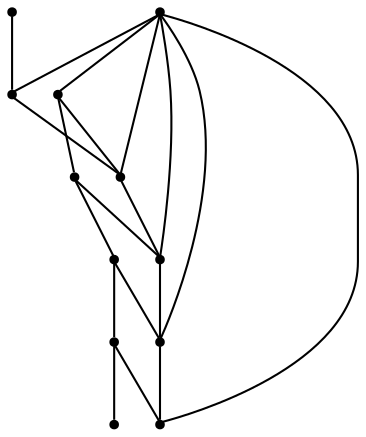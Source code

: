 graph {
  node [shape=point,comment="{\"directed\":false,\"doi\":\"10.1007/978-3-030-92931-2_1\",\"figure\":\"6 (1)\"}"]

  v0 [pos="1587.8446310954932,599.5049753051206"]
  v1 [pos="1587.8446310954932,674.2868358959122"]
  v2 [pos="1587.8446310954935,749.0685693114269"]
  v3 [pos="1587.8446310954935,823.8504299022184"]
  v4 [pos="1587.8446310954932,898.6322904930098"]
  v5 [pos="1587.8446310954932,973.4140239085245"]
  v6 [pos="1277.886958685796,599.5049753051208"]
  v7 [pos="1277.886958685796,674.2868358959122"]
  v8 [pos="1277.886958685796,749.0685693114269"]
  v9 [pos="1277.886958685796,823.8504299022184"]
  v10 [pos="1277.886958685796,898.6322904930098"]
  v11 [pos="1277.886958685796,973.4140239085245"]

  v11 -- v0 [id="-2",pos="1277.886958685796,973.4140239085245 1587.8446310954932,599.5049753051206 1587.8446310954932,599.5049753051206 1587.8446310954932,599.5049753051206"]
  v11 -- v10 [id="-3",pos="1277.886958685796,973.4140239085245 1277.886958685796,898.6322904930098 1277.886958685796,898.6322904930098 1277.886958685796,898.6322904930098"]
  v10 -- v9 [id="-4",pos="1277.886958685796,898.6322904930098 1277.886958685796,823.8504299022184 1277.886958685796,823.8504299022184 1277.886958685796,823.8504299022184"]
  v9 -- v8 [id="-5",pos="1277.886958685796,823.8504299022184 1277.886958685796,749.0685693114269 1277.886958685796,749.0685693114269 1277.886958685796,749.0685693114269"]
  v8 -- v7 [id="-6",pos="1277.886958685796,749.0685693114269 1277.886958685796,674.2868358959122 1277.886958685796,674.2868358959122 1277.886958685796,674.2868358959122"]
  v7 -- v6 [id="-7",pos="1277.886958685796,674.2868358959122 1277.886958685796,599.5049753051208 1277.886958685796,599.5049753051208 1277.886958685796,599.5049753051208"]
  v11 -- v2 [id="-9",pos="1277.886958685796,973.4140239085245 1587.8446310954935,749.0685693114269 1587.8446310954935,749.0685693114269 1587.8446310954935,749.0685693114269"]
  v11 -- v3 [id="-10",pos="1277.886958685796,973.4140239085245 1587.8446310954935,823.8504299022184 1587.8446310954935,823.8504299022184 1587.8446310954935,823.8504299022184"]
  v11 -- v4 [id="-11",pos="1277.886958685796,973.4140239085245 1587.8446310954932,898.6322904930098 1587.8446310954932,898.6322904930098 1587.8446310954932,898.6322904930098"]
  v11 -- v1 [id="-12",pos="1277.886958685796,973.4140239085245 1587.8446310954932,674.2868358959122 1587.8446310954932,674.2868358959122 1587.8446310954932,674.2868358959122"]
  v10 -- v3 [id="-13",pos="1277.886958685796,898.6322904930098 1587.8446310954935,823.8504299022184 1587.8446310954935,823.8504299022184 1587.8446310954935,823.8504299022184"]
  v9 -- v2 [id="-15",pos="1277.886958685796,823.8504299022184 1587.8446310954935,749.0685693114269 1587.8446310954935,749.0685693114269 1587.8446310954935,749.0685693114269"]
  v8 -- v1 [id="-17",pos="1277.886958685796,749.0685693114269 1587.8446310954932,674.2868358959122 1587.8446310954932,674.2868358959122 1587.8446310954932,674.2868358959122"]
  v7 -- v0 [id="-19",pos="1277.886958685796,674.2868358959122 1587.8446310954932,599.5049753051206 1587.8446310954932,599.5049753051206 1587.8446310954932,599.5049753051206"]
  v1 -- v0 [id="-22",pos="1587.8446310954932,674.2868358959122 1587.8446310954932,599.5049753051206 1587.8446310954932,599.5049753051206 1587.8446310954932,599.5049753051206"]
  v5 -- v4 [id="-23",pos="1587.8446310954932,973.4140239085245 1587.8446310954932,898.6322904930098 1587.8446310954932,898.6322904930098 1587.8446310954932,898.6322904930098"]
  v4 -- v3 [id="-24",pos="1587.8446310954932,898.6322904930098 1587.8446310954935,823.8504299022184 1587.8446310954935,823.8504299022184 1587.8446310954935,823.8504299022184"]
  v3 -- v2 [id="-25",pos="1587.8446310954935,823.8504299022184 1587.8446310954935,749.0685693114269 1587.8446310954935,749.0685693114269 1587.8446310954935,749.0685693114269"]
  v2 -- v1 [id="-26",pos="1587.8446310954935,749.0685693114269 1587.8446310954932,674.2868358959122 1587.8446310954932,674.2868358959122 1587.8446310954932,674.2868358959122"]
}